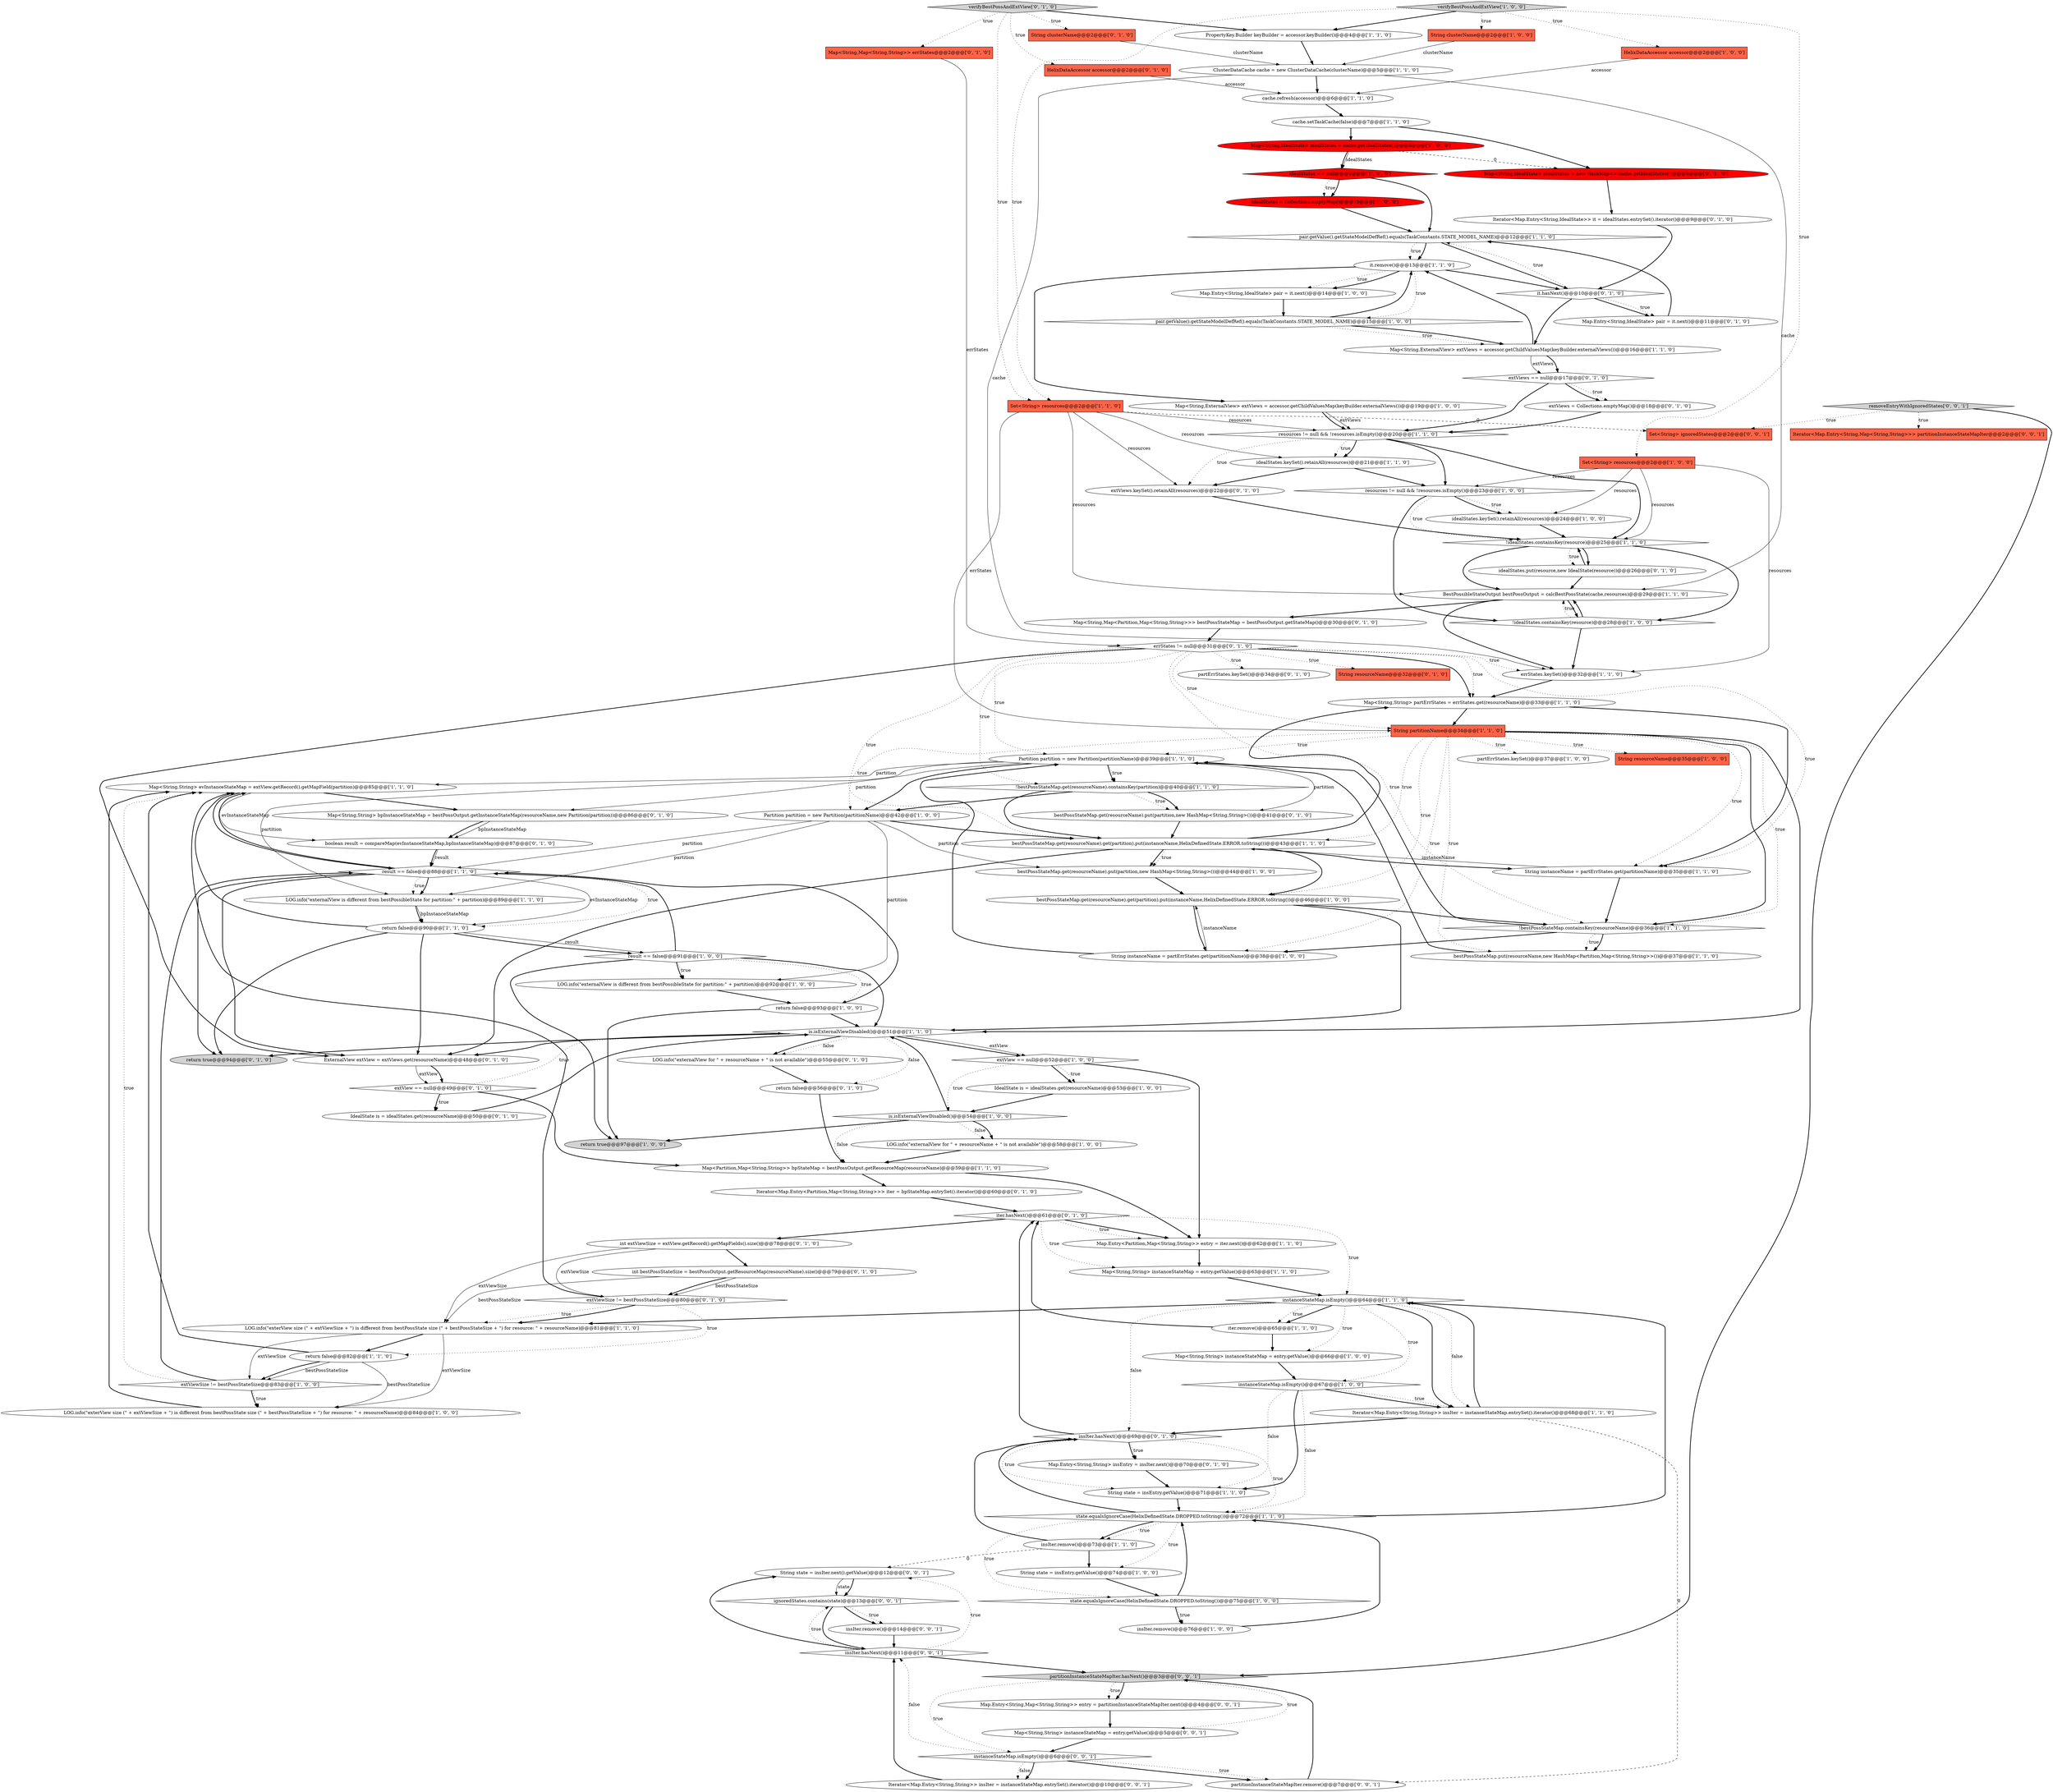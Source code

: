 digraph {
7 [style = filled, label = "Map<String,String> evInstanceStateMap = extView.getRecord().getMapField(partition)@@@85@@@['1', '1', '0']", fillcolor = white, shape = ellipse image = "AAA0AAABBB1BBB"];
43 [style = filled, label = "!idealStates.containsKey(resource)@@@28@@@['1', '0', '0']", fillcolor = white, shape = diamond image = "AAA0AAABBB1BBB"];
40 [style = filled, label = "BestPossibleStateOutput bestPossOutput = calcBestPossState(cache,resources)@@@29@@@['1', '1', '0']", fillcolor = white, shape = ellipse image = "AAA0AAABBB1BBB"];
102 [style = filled, label = "verifyBestPossAndExtView['0', '1', '0']", fillcolor = lightgray, shape = diamond image = "AAA0AAABBB2BBB"];
14 [style = filled, label = "HelixDataAccessor accessor@@@2@@@['1', '0', '0']", fillcolor = tomato, shape = box image = "AAA0AAABBB1BBB"];
44 [style = filled, label = "Set<String> resources@@@2@@@['1', '0', '0']", fillcolor = tomato, shape = box image = "AAA0AAABBB1BBB"];
66 [style = filled, label = "Partition partition = new Partition(partitionName)@@@39@@@['1', '1', '0']", fillcolor = white, shape = ellipse image = "AAA0AAABBB1BBB"];
77 [style = filled, label = "return true@@@94@@@['0', '1', '0']", fillcolor = lightgray, shape = ellipse image = "AAA0AAABBB2BBB"];
19 [style = filled, label = "String resourceName@@@35@@@['1', '0', '0']", fillcolor = tomato, shape = box image = "AAA0AAABBB1BBB"];
18 [style = filled, label = "String instanceName = partErrStates.get(partitionName)@@@38@@@['1', '0', '0']", fillcolor = white, shape = ellipse image = "AAA0AAABBB1BBB"];
63 [style = filled, label = "Set<String> resources@@@2@@@['1', '1', '0']", fillcolor = tomato, shape = box image = "AAA0AAABBB1BBB"];
34 [style = filled, label = "idealStates == null@@@9@@@['1', '0', '0']", fillcolor = red, shape = diamond image = "AAA1AAABBB1BBB"];
37 [style = filled, label = "insIter.remove()@@@76@@@['1', '0', '0']", fillcolor = white, shape = ellipse image = "AAA0AAABBB1BBB"];
26 [style = filled, label = "PropertyKey.Builder keyBuilder = accessor.keyBuilder()@@@4@@@['1', '1', '0']", fillcolor = white, shape = ellipse image = "AAA0AAABBB1BBB"];
20 [style = filled, label = "!bestPossStateMap.containsKey(resourceName)@@@36@@@['1', '1', '0']", fillcolor = white, shape = diamond image = "AAA0AAABBB1BBB"];
72 [style = filled, label = "Iterator<Map.Entry<Partition,Map<String,String>>> iter = bpStateMap.entrySet().iterator()@@@60@@@['0', '1', '0']", fillcolor = white, shape = ellipse image = "AAA0AAABBB2BBB"];
60 [style = filled, label = "String partitionName@@@34@@@['1', '1', '0']", fillcolor = tomato, shape = box image = "AAA0AAABBB1BBB"];
96 [style = filled, label = "extViews = Collections.emptyMap()@@@18@@@['0', '1', '0']", fillcolor = white, shape = ellipse image = "AAA0AAABBB2BBB"];
3 [style = filled, label = "String clusterName@@@2@@@['1', '0', '0']", fillcolor = tomato, shape = box image = "AAA0AAABBB1BBB"];
30 [style = filled, label = "bestPossStateMap.put(resourceName,new HashMap<Partition,Map<String,String>>())@@@37@@@['1', '1', '0']", fillcolor = white, shape = ellipse image = "AAA0AAABBB1BBB"];
62 [style = filled, label = "Map<String,ExternalView> extViews = accessor.getChildValuesMap(keyBuilder.externalViews())@@@16@@@['1', '1', '0']", fillcolor = white, shape = ellipse image = "AAA0AAABBB1BBB"];
80 [style = filled, label = "LOG.info(\"externalView for \" + resourceName + \" is not available\")@@@55@@@['0', '1', '0']", fillcolor = white, shape = ellipse image = "AAA0AAABBB2BBB"];
36 [style = filled, label = "idealStates.keySet().retainAll(resources)@@@24@@@['1', '0', '0']", fillcolor = white, shape = ellipse image = "AAA0AAABBB1BBB"];
0 [style = filled, label = "verifyBestPossAndExtView['1', '0', '0']", fillcolor = lightgray, shape = diamond image = "AAA0AAABBB1BBB"];
87 [style = filled, label = "idealStates.put(resource,new IdealState(resource))@@@26@@@['0', '1', '0']", fillcolor = white, shape = ellipse image = "AAA0AAABBB2BBB"];
89 [style = filled, label = "boolean result = compareMap(evInstanceStateMap,bpInstanceStateMap)@@@87@@@['0', '1', '0']", fillcolor = white, shape = ellipse image = "AAA0AAABBB2BBB"];
115 [style = filled, label = "ignoredStates.contains(state)@@@13@@@['0', '0', '1']", fillcolor = white, shape = diamond image = "AAA0AAABBB3BBB"];
23 [style = filled, label = "return false@@@82@@@['1', '1', '0']", fillcolor = white, shape = ellipse image = "AAA0AAABBB1BBB"];
95 [style = filled, label = "insIter.hasNext()@@@69@@@['0', '1', '0']", fillcolor = white, shape = diamond image = "AAA0AAABBB2BBB"];
57 [style = filled, label = "Map<String,IdealState> idealStates = cache.getIdealStates()@@@8@@@['1', '0', '0']", fillcolor = red, shape = ellipse image = "AAA1AAABBB1BBB"];
75 [style = filled, label = "partErrStates.keySet()@@@34@@@['0', '1', '0']", fillcolor = white, shape = ellipse image = "AAA0AAABBB2BBB"];
108 [style = filled, label = "partitionInstanceStateMapIter.remove()@@@7@@@['0', '0', '1']", fillcolor = white, shape = ellipse image = "AAA0AAABBB3BBB"];
73 [style = filled, label = "extViewSize != bestPossStateSize@@@80@@@['0', '1', '0']", fillcolor = white, shape = diamond image = "AAA0AAABBB2BBB"];
52 [style = filled, label = "LOG.info(\"externalView is different from bestPossibleState for partition:\" + partition)@@@89@@@['1', '1', '0']", fillcolor = white, shape = ellipse image = "AAA0AAABBB1BBB"];
81 [style = filled, label = "Map<String,String> bpInstanceStateMap = bestPossOutput.getInstanceStateMap(resourceName,new Partition(partition))@@@86@@@['0', '1', '0']", fillcolor = white, shape = ellipse image = "AAA0AAABBB2BBB"];
39 [style = filled, label = "bestPossStateMap.get(resourceName).put(partition,new HashMap<String,String>())@@@44@@@['1', '0', '0']", fillcolor = white, shape = ellipse image = "AAA0AAABBB1BBB"];
8 [style = filled, label = "!bestPossStateMap.get(resourceName).containsKey(partition)@@@40@@@['1', '1', '0']", fillcolor = white, shape = diamond image = "AAA0AAABBB1BBB"];
68 [style = filled, label = "instanceStateMap.isEmpty()@@@64@@@['1', '1', '0']", fillcolor = white, shape = diamond image = "AAA0AAABBB1BBB"];
64 [style = filled, label = "bestPossStateMap.get(resourceName).get(partition).put(instanceName,HelixDefinedState.ERROR.toString())@@@46@@@['1', '0', '0']", fillcolor = white, shape = ellipse image = "AAA0AAABBB1BBB"];
51 [style = filled, label = "resources != null && !resources.isEmpty()@@@20@@@['1', '1', '0']", fillcolor = white, shape = diamond image = "AAA0AAABBB1BBB"];
106 [style = filled, label = "insIter.remove()@@@14@@@['0', '0', '1']", fillcolor = white, shape = ellipse image = "AAA0AAABBB3BBB"];
11 [style = filled, label = "Map.Entry<String,IdealState> pair = it.next()@@@14@@@['1', '0', '0']", fillcolor = white, shape = ellipse image = "AAA0AAABBB1BBB"];
6 [style = filled, label = "Iterator<Map.Entry<String,String>> insIter = instanceStateMap.entrySet().iterator()@@@68@@@['1', '1', '0']", fillcolor = white, shape = ellipse image = "AAA0AAABBB1BBB"];
22 [style = filled, label = "idealStates = Collections.emptyMap()@@@10@@@['1', '0', '0']", fillcolor = red, shape = ellipse image = "AAA1AAABBB1BBB"];
107 [style = filled, label = "partitionInstanceStateMapIter.hasNext()@@@3@@@['0', '0', '1']", fillcolor = lightgray, shape = diamond image = "AAA0AAABBB3BBB"];
42 [style = filled, label = "ClusterDataCache cache = new ClusterDataCache(clusterName)@@@5@@@['1', '1', '0']", fillcolor = white, shape = ellipse image = "AAA0AAABBB1BBB"];
21 [style = filled, label = "String instanceName = partErrStates.get(partitionName)@@@35@@@['1', '1', '0']", fillcolor = white, shape = ellipse image = "AAA0AAABBB1BBB"];
56 [style = filled, label = "extViewSize != bestPossStateSize@@@83@@@['1', '0', '0']", fillcolor = white, shape = diamond image = "AAA0AAABBB1BBB"];
65 [style = filled, label = "it.remove()@@@13@@@['1', '1', '0']", fillcolor = white, shape = ellipse image = "AAA0AAABBB1BBB"];
98 [style = filled, label = "ExternalView extView = extViews.get(resourceName)@@@48@@@['0', '1', '0']", fillcolor = white, shape = ellipse image = "AAA0AAABBB2BBB"];
92 [style = filled, label = "IdealState is = idealStates.get(resourceName)@@@50@@@['0', '1', '0']", fillcolor = white, shape = ellipse image = "AAA0AAABBB2BBB"];
15 [style = filled, label = "cache.setTaskCache(false)@@@7@@@['1', '1', '0']", fillcolor = white, shape = ellipse image = "AAA0AAABBB1BBB"];
83 [style = filled, label = "Iterator<Map.Entry<String,IdealState>> it = idealStates.entrySet().iterator()@@@9@@@['0', '1', '0']", fillcolor = white, shape = ellipse image = "AAA0AAABBB2BBB"];
104 [style = filled, label = "removeEntryWithIgnoredStates['0', '0', '1']", fillcolor = lightgray, shape = diamond image = "AAA0AAABBB3BBB"];
70 [style = filled, label = "cache.refresh(accessor)@@@6@@@['1', '1', '0']", fillcolor = white, shape = ellipse image = "AAA0AAABBB1BBB"];
84 [style = filled, label = "Map.Entry<String,IdealState> pair = it.next()@@@11@@@['0', '1', '0']", fillcolor = white, shape = ellipse image = "AAA0AAABBB2BBB"];
90 [style = filled, label = "extViews.keySet().retainAll(resources)@@@22@@@['0', '1', '0']", fillcolor = white, shape = ellipse image = "AAA0AAABBB2BBB"];
109 [style = filled, label = "Map<String,String> instanceStateMap = entry.getValue()@@@5@@@['0', '0', '1']", fillcolor = white, shape = ellipse image = "AAA0AAABBB3BBB"];
71 [style = filled, label = "Map<String,Map<String,String>> errStates@@@2@@@['0', '1', '0']", fillcolor = tomato, shape = box image = "AAA0AAABBB2BBB"];
5 [style = filled, label = "Map<String,String> instanceStateMap = entry.getValue()@@@66@@@['1', '0', '0']", fillcolor = white, shape = ellipse image = "AAA0AAABBB1BBB"];
17 [style = filled, label = "!idealStates.containsKey(resource)@@@25@@@['1', '1', '0']", fillcolor = white, shape = diamond image = "AAA0AAABBB1BBB"];
53 [style = filled, label = "LOG.info(\"exterView size (\" + extViewSize + \") is different from bestPossState size (\" + bestPossStateSize + \") for resource: \" + resourceName)@@@84@@@['1', '0', '0']", fillcolor = white, shape = ellipse image = "AAA0AAABBB1BBB"];
48 [style = filled, label = "idealStates.keySet().retainAll(resources)@@@21@@@['1', '1', '0']", fillcolor = white, shape = ellipse image = "AAA0AAABBB1BBB"];
27 [style = filled, label = "iter.remove()@@@65@@@['1', '1', '0']", fillcolor = white, shape = ellipse image = "AAA0AAABBB1BBB"];
79 [style = filled, label = "errStates != null@@@31@@@['0', '1', '0']", fillcolor = white, shape = diamond image = "AAA0AAABBB2BBB"];
16 [style = filled, label = "IdealState is = idealStates.get(resourceName)@@@53@@@['1', '0', '0']", fillcolor = white, shape = ellipse image = "AAA0AAABBB1BBB"];
100 [style = filled, label = "Map<String,IdealState> idealStates = new HashMap<>(cache.getIdealStates())@@@8@@@['0', '1', '0']", fillcolor = red, shape = ellipse image = "AAA1AAABBB2BBB"];
78 [style = filled, label = "String resourceName@@@32@@@['0', '1', '0']", fillcolor = tomato, shape = box image = "AAA0AAABBB2BBB"];
86 [style = filled, label = "extView == null@@@49@@@['0', '1', '0']", fillcolor = white, shape = diamond image = "AAA0AAABBB2BBB"];
4 [style = filled, label = "return false@@@90@@@['1', '1', '0']", fillcolor = white, shape = ellipse image = "AAA0AAABBB1BBB"];
99 [style = filled, label = "int extViewSize = extView.getRecord().getMapFields().size()@@@78@@@['0', '1', '0']", fillcolor = white, shape = ellipse image = "AAA0AAABBB2BBB"];
38 [style = filled, label = "String state = insEntry.getValue()@@@74@@@['1', '0', '0']", fillcolor = white, shape = ellipse image = "AAA0AAABBB1BBB"];
33 [style = filled, label = "Map<String,String> partErrStates = errStates.get(resourceName)@@@33@@@['1', '1', '0']", fillcolor = white, shape = ellipse image = "AAA0AAABBB1BBB"];
12 [style = filled, label = "Map<String,String> instanceStateMap = entry.getValue()@@@63@@@['1', '1', '0']", fillcolor = white, shape = ellipse image = "AAA0AAABBB1BBB"];
13 [style = filled, label = "state.equalsIgnoreCase(HelixDefinedState.DROPPED.toString())@@@72@@@['1', '1', '0']", fillcolor = white, shape = diamond image = "AAA0AAABBB1BBB"];
97 [style = filled, label = "int bestPossStateSize = bestPossOutput.getResourceMap(resourceName).size()@@@79@@@['0', '1', '0']", fillcolor = white, shape = ellipse image = "AAA0AAABBB2BBB"];
101 [style = filled, label = "iter.hasNext()@@@61@@@['0', '1', '0']", fillcolor = white, shape = diamond image = "AAA0AAABBB2BBB"];
88 [style = filled, label = "extViews == null@@@17@@@['0', '1', '0']", fillcolor = white, shape = diamond image = "AAA0AAABBB2BBB"];
31 [style = filled, label = "instanceStateMap.isEmpty()@@@67@@@['1', '0', '0']", fillcolor = white, shape = diamond image = "AAA0AAABBB1BBB"];
76 [style = filled, label = "bestPossStateMap.get(resourceName).put(partition,new HashMap<String,String>())@@@41@@@['0', '1', '0']", fillcolor = white, shape = ellipse image = "AAA0AAABBB2BBB"];
35 [style = filled, label = "Partition partition = new Partition(partitionName)@@@42@@@['1', '0', '0']", fillcolor = white, shape = ellipse image = "AAA0AAABBB1BBB"];
47 [style = filled, label = "bestPossStateMap.get(resourceName).get(partition).put(instanceName,HelixDefinedState.ERROR.toString())@@@43@@@['1', '1', '0']", fillcolor = white, shape = ellipse image = "AAA0AAABBB1BBB"];
110 [style = filled, label = "Map.Entry<String,Map<String,String>> entry = partitionInstanceStateMapIter.next()@@@4@@@['0', '0', '1']", fillcolor = white, shape = ellipse image = "AAA0AAABBB3BBB"];
50 [style = filled, label = "Map<Partition,Map<String,String>> bpStateMap = bestPossOutput.getResourceMap(resourceName)@@@59@@@['1', '1', '0']", fillcolor = white, shape = ellipse image = "AAA0AAABBB1BBB"];
55 [style = filled, label = "result == false@@@91@@@['1', '0', '0']", fillcolor = white, shape = diamond image = "AAA0AAABBB1BBB"];
41 [style = filled, label = "insIter.remove()@@@73@@@['1', '1', '0']", fillcolor = white, shape = ellipse image = "AAA0AAABBB1BBB"];
61 [style = filled, label = "state.equalsIgnoreCase(HelixDefinedState.DROPPED.toString())@@@75@@@['1', '0', '0']", fillcolor = white, shape = diamond image = "AAA0AAABBB1BBB"];
91 [style = filled, label = "return false@@@56@@@['0', '1', '0']", fillcolor = white, shape = ellipse image = "AAA0AAABBB2BBB"];
24 [style = filled, label = "result == false@@@88@@@['1', '1', '0']", fillcolor = white, shape = diamond image = "AAA0AAABBB1BBB"];
112 [style = filled, label = "String state = insIter.next().getValue()@@@12@@@['0', '0', '1']", fillcolor = white, shape = ellipse image = "AAA0AAABBB3BBB"];
111 [style = filled, label = "instanceStateMap.isEmpty()@@@6@@@['0', '0', '1']", fillcolor = white, shape = diamond image = "AAA0AAABBB3BBB"];
32 [style = filled, label = "Map<String,ExternalView> extViews = accessor.getChildValuesMap(keyBuilder.externalViews())@@@19@@@['1', '0', '0']", fillcolor = white, shape = ellipse image = "AAA0AAABBB1BBB"];
67 [style = filled, label = "LOG.info(\"externalView for \" + resourceName + \" is not available\")@@@58@@@['1', '0', '0']", fillcolor = white, shape = ellipse image = "AAA0AAABBB1BBB"];
46 [style = filled, label = "pair.getValue().getStateModelDefRef().equals(TaskConstants.STATE_MODEL_NAME)@@@15@@@['1', '0', '0']", fillcolor = white, shape = diamond image = "AAA0AAABBB1BBB"];
29 [style = filled, label = "return false@@@93@@@['1', '0', '0']", fillcolor = white, shape = ellipse image = "AAA0AAABBB1BBB"];
9 [style = filled, label = "LOG.info(\"externalView is different from bestPossibleState for partition:\" + partition)@@@92@@@['1', '0', '0']", fillcolor = white, shape = ellipse image = "AAA0AAABBB1BBB"];
45 [style = filled, label = "pair.getValue().getStateModelDefRef().equals(TaskConstants.STATE_MODEL_NAME)@@@12@@@['1', '1', '0']", fillcolor = white, shape = diamond image = "AAA0AAABBB1BBB"];
58 [style = filled, label = "errStates.keySet()@@@32@@@['1', '1', '0']", fillcolor = white, shape = ellipse image = "AAA0AAABBB1BBB"];
1 [style = filled, label = "is.isExternalViewDisabled()@@@51@@@['1', '1', '0']", fillcolor = white, shape = diamond image = "AAA0AAABBB1BBB"];
94 [style = filled, label = "it.hasNext()@@@10@@@['0', '1', '0']", fillcolor = white, shape = diamond image = "AAA0AAABBB2BBB"];
59 [style = filled, label = "resources != null && !resources.isEmpty()@@@23@@@['1', '0', '0']", fillcolor = white, shape = diamond image = "AAA0AAABBB1BBB"];
114 [style = filled, label = "Iterator<Map.Entry<String,String>> insIter = instanceStateMap.entrySet().iterator()@@@10@@@['0', '0', '1']", fillcolor = white, shape = ellipse image = "AAA0AAABBB3BBB"];
69 [style = filled, label = "extView == null@@@52@@@['1', '0', '0']", fillcolor = white, shape = diamond image = "AAA0AAABBB1BBB"];
105 [style = filled, label = "Set<String> ignoredStates@@@2@@@['0', '0', '1']", fillcolor = tomato, shape = box image = "AAA0AAABBB3BBB"];
10 [style = filled, label = "Map.Entry<Partition,Map<String,String>> entry = iter.next()@@@62@@@['1', '1', '0']", fillcolor = white, shape = ellipse image = "AAA0AAABBB1BBB"];
49 [style = filled, label = "is.isExternalViewDisabled()@@@54@@@['1', '0', '0']", fillcolor = white, shape = diamond image = "AAA0AAABBB1BBB"];
82 [style = filled, label = "Map<String,Map<Partition,Map<String,String>>> bestPossStateMap = bestPossOutput.getStateMap()@@@30@@@['0', '1', '0']", fillcolor = white, shape = ellipse image = "AAA0AAABBB2BBB"];
74 [style = filled, label = "String clusterName@@@2@@@['0', '1', '0']", fillcolor = tomato, shape = box image = "AAA0AAABBB2BBB"];
113 [style = filled, label = "insIter.hasNext()@@@11@@@['0', '0', '1']", fillcolor = white, shape = diamond image = "AAA0AAABBB3BBB"];
103 [style = filled, label = "Iterator<Map.Entry<String,Map<String,String>>> partitionInstanceStateMapIter@@@2@@@['0', '0', '1']", fillcolor = tomato, shape = box image = "AAA0AAABBB3BBB"];
2 [style = filled, label = "return true@@@97@@@['1', '0', '0']", fillcolor = lightgray, shape = ellipse image = "AAA0AAABBB1BBB"];
93 [style = filled, label = "HelixDataAccessor accessor@@@2@@@['0', '1', '0']", fillcolor = tomato, shape = box image = "AAA0AAABBB2BBB"];
54 [style = filled, label = "String state = insEntry.getValue()@@@71@@@['1', '1', '0']", fillcolor = white, shape = ellipse image = "AAA0AAABBB1BBB"];
25 [style = filled, label = "partErrStates.keySet()@@@37@@@['1', '0', '0']", fillcolor = white, shape = ellipse image = "AAA0AAABBB1BBB"];
85 [style = filled, label = "Map.Entry<String,String> insEntry = insIter.next()@@@70@@@['0', '1', '0']", fillcolor = white, shape = ellipse image = "AAA0AAABBB2BBB"];
28 [style = filled, label = "LOG.info(\"exterView size (\" + extViewSize + \") is different from bestPossState size (\" + bestPossStateSize + \") for resource: \" + resourceName)@@@81@@@['1', '1', '0']", fillcolor = white, shape = ellipse image = "AAA0AAABBB1BBB"];
71->79 [style = solid, label="errStates"];
1->69 [style = bold, label=""];
102->63 [style = dotted, label="true"];
18->64 [style = solid, label="instanceName"];
61->37 [style = bold, label=""];
1->80 [style = dotted, label="false"];
45->65 [style = bold, label=""];
107->110 [style = dotted, label="true"];
111->108 [style = dotted, label="true"];
61->37 [style = dotted, label="true"];
24->77 [style = bold, label=""];
6->95 [style = bold, label=""];
46->62 [style = dotted, label="true"];
24->4 [style = dotted, label="true"];
13->41 [style = dotted, label="true"];
64->18 [style = bold, label=""];
79->33 [style = dotted, label="true"];
44->59 [style = solid, label="resources"];
63->90 [style = solid, label="resources"];
55->2 [style = bold, label=""];
51->48 [style = dotted, label="true"];
69->49 [style = dotted, label="true"];
23->56 [style = solid, label="bestPossStateSize"];
32->51 [style = solid, label="extViews"];
95->13 [style = dotted, label="true"];
11->46 [style = bold, label=""];
85->54 [style = bold, label=""];
115->106 [style = dotted, label="true"];
42->40 [style = solid, label="cache"];
47->33 [style = bold, label=""];
98->86 [style = solid, label="extView"];
15->57 [style = bold, label=""];
15->100 [style = bold, label=""];
106->113 [style = bold, label=""];
60->35 [style = dotted, label="true"];
68->31 [style = dotted, label="true"];
57->34 [style = bold, label=""];
65->11 [style = dotted, label="true"];
12->68 [style = bold, label=""];
104->105 [style = dotted, label="true"];
99->97 [style = bold, label=""];
35->52 [style = solid, label="partition"];
104->107 [style = bold, label=""];
60->18 [style = dotted, label="true"];
72->101 [style = bold, label=""];
43->40 [style = bold, label=""];
101->68 [style = dotted, label="true"];
1->98 [style = bold, label=""];
86->92 [style = dotted, label="true"];
6->108 [style = dashed, label="0"];
69->16 [style = bold, label=""];
29->2 [style = bold, label=""];
51->48 [style = bold, label=""];
31->54 [style = dotted, label="false"];
31->6 [style = bold, label=""];
1->91 [style = dotted, label="false"];
16->49 [style = bold, label=""];
20->30 [style = dotted, label="true"];
10->12 [style = bold, label=""];
45->94 [style = bold, label=""];
39->64 [style = bold, label=""];
62->65 [style = bold, label=""];
49->67 [style = dotted, label="false"];
50->10 [style = bold, label=""];
51->17 [style = bold, label=""];
70->15 [style = bold, label=""];
66->7 [style = solid, label="partition"];
8->47 [style = bold, label=""];
66->76 [style = solid, label="partition"];
49->67 [style = bold, label=""];
13->68 [style = bold, label=""];
79->75 [style = dotted, label="true"];
102->93 [style = dotted, label="true"];
0->3 [style = dotted, label="true"];
36->17 [style = bold, label=""];
27->5 [style = bold, label=""];
29->1 [style = bold, label=""];
48->90 [style = bold, label=""];
24->98 [style = bold, label=""];
94->45 [style = dotted, label="true"];
9->29 [style = bold, label=""];
100->83 [style = bold, label=""];
56->53 [style = bold, label=""];
43->58 [style = bold, label=""];
64->1 [style = bold, label=""];
17->87 [style = bold, label=""];
60->1 [style = bold, label=""];
81->89 [style = bold, label=""];
35->24 [style = solid, label="partition"];
4->98 [style = bold, label=""];
113->107 [style = bold, label=""];
73->28 [style = dotted, label="true"];
104->103 [style = dotted, label="true"];
47->64 [style = bold, label=""];
63->105 [style = dashed, label="0"];
26->42 [style = bold, label=""];
81->89 [style = solid, label="bpInstanceStateMap"];
0->44 [style = dotted, label="true"];
60->64 [style = dotted, label="true"];
79->20 [style = dotted, label="true"];
45->65 [style = dotted, label="true"];
42->70 [style = bold, label=""];
44->17 [style = solid, label="resources"];
66->8 [style = bold, label=""];
31->6 [style = dotted, label="true"];
8->76 [style = dotted, label="true"];
61->13 [style = bold, label=""];
76->47 [style = bold, label=""];
65->46 [style = dotted, label="true"];
97->28 [style = solid, label="bestPossStateSize"];
47->39 [style = bold, label=""];
107->109 [style = dotted, label="true"];
41->112 [style = dashed, label="0"];
7->81 [style = bold, label=""];
94->62 [style = bold, label=""];
66->35 [style = bold, label=""];
109->111 [style = bold, label=""];
27->101 [style = bold, label=""];
24->52 [style = dotted, label="true"];
73->23 [style = dotted, label="true"];
20->18 [style = bold, label=""];
87->40 [style = bold, label=""];
7->24 [style = bold, label=""];
34->22 [style = dotted, label="true"];
60->25 [style = dotted, label="true"];
115->106 [style = bold, label=""];
55->9 [style = dotted, label="true"];
49->1 [style = bold, label=""];
40->82 [style = bold, label=""];
51->90 [style = dotted, label="true"];
79->21 [style = dotted, label="true"];
110->109 [style = bold, label=""];
60->47 [style = dotted, label="true"];
99->73 [style = solid, label="extViewSize"];
64->20 [style = bold, label=""];
90->17 [style = bold, label=""];
87->17 [style = bold, label=""];
1->69 [style = solid, label="extView"];
102->74 [style = dotted, label="true"];
41->38 [style = bold, label=""];
0->14 [style = dotted, label="true"];
4->55 [style = solid, label="result"];
62->88 [style = solid, label="extViews"];
23->7 [style = bold, label=""];
101->10 [style = bold, label=""];
50->72 [style = bold, label=""];
14->70 [style = solid, label="accessor"];
37->13 [style = bold, label=""];
8->76 [style = bold, label=""];
68->6 [style = bold, label=""];
24->7 [style = bold, label=""];
59->43 [style = bold, label=""];
68->6 [style = dotted, label="false"];
32->51 [style = bold, label=""];
80->91 [style = bold, label=""];
55->9 [style = bold, label=""];
111->114 [style = dotted, label="false"];
88->96 [style = dotted, label="true"];
18->66 [style = bold, label=""];
79->66 [style = dotted, label="true"];
60->20 [style = bold, label=""];
60->66 [style = dotted, label="true"];
86->50 [style = bold, label=""];
22->45 [style = bold, label=""];
96->51 [style = bold, label=""];
41->95 [style = bold, label=""];
86->1 [style = dotted, label="true"];
113->112 [style = bold, label=""];
114->113 [style = bold, label=""];
102->26 [style = bold, label=""];
44->58 [style = solid, label="resources"];
17->87 [style = dotted, label="true"];
107->110 [style = bold, label=""];
44->36 [style = solid, label="resources"];
52->4 [style = bold, label=""];
112->115 [style = solid, label="state"];
79->78 [style = dotted, label="true"];
66->52 [style = solid, label="partition"];
74->42 [style = solid, label="clusterName"];
65->11 [style = bold, label=""];
17->40 [style = bold, label=""];
113->112 [style = dotted, label="true"];
73->7 [style = bold, label=""];
79->8 [style = dotted, label="true"];
56->24 [style = bold, label=""];
47->98 [style = bold, label=""];
13->38 [style = dotted, label="true"];
79->98 [style = bold, label=""];
92->1 [style = bold, label=""];
91->50 [style = bold, label=""];
108->107 [style = bold, label=""];
8->35 [style = bold, label=""];
4->7 [style = bold, label=""];
35->9 [style = solid, label="partition"];
95->54 [style = dotted, label="true"];
13->41 [style = bold, label=""];
17->43 [style = bold, label=""];
93->70 [style = solid, label="accessor"];
55->29 [style = dotted, label="true"];
83->94 [style = bold, label=""];
84->45 [style = bold, label=""];
63->51 [style = solid, label="resources"];
28->23 [style = bold, label=""];
79->33 [style = bold, label=""];
1->77 [style = bold, label=""];
111->114 [style = bold, label=""];
47->39 [style = dotted, label="true"];
107->111 [style = dotted, label="true"];
60->19 [style = dotted, label="true"];
57->100 [style = dashed, label="0"];
68->5 [style = dotted, label="true"];
4->77 [style = bold, label=""];
21->47 [style = solid, label="instanceName"];
43->40 [style = dotted, label="true"];
49->2 [style = bold, label=""];
20->66 [style = bold, label=""];
101->10 [style = dotted, label="true"];
69->10 [style = bold, label=""];
28->56 [style = solid, label="extViewSize"];
40->43 [style = bold, label=""];
99->28 [style = solid, label="extViewSize"];
52->4 [style = solid, label="bpInstanceStateMap"];
68->27 [style = bold, label=""];
88->51 [style = bold, label=""];
23->53 [style = solid, label="bestPossStateSize"];
63->40 [style = solid, label="resources"];
66->81 [style = solid, label="partition"];
89->24 [style = solid, label="result"];
68->28 [style = bold, label=""];
59->17 [style = dotted, label="true"];
79->58 [style = dotted, label="true"];
31->54 [style = bold, label=""];
115->113 [style = bold, label=""];
113->115 [style = dotted, label="true"];
13->95 [style = bold, label=""];
48->59 [style = bold, label=""];
97->73 [style = bold, label=""];
112->115 [style = bold, label=""];
23->56 [style = bold, label=""];
94->84 [style = bold, label=""];
0->26 [style = bold, label=""];
89->24 [style = bold, label=""];
56->7 [style = dotted, label="true"];
79->47 [style = dotted, label="true"];
33->60 [style = bold, label=""];
1->80 [style = bold, label=""];
101->12 [style = dotted, label="true"];
49->50 [style = dotted, label="false"];
30->66 [style = bold, label=""];
34->45 [style = bold, label=""];
24->4 [style = solid, label="evInstanceStateMap"];
47->21 [style = bold, label=""];
60->21 [style = dotted, label="true"];
55->24 [style = bold, label=""];
62->88 [style = bold, label=""];
95->85 [style = bold, label=""];
69->16 [style = dotted, label="true"];
95->101 [style = bold, label=""];
79->60 [style = dotted, label="true"];
95->85 [style = dotted, label="true"];
38->61 [style = bold, label=""];
97->73 [style = solid, label="bestPossStateSize"];
73->28 [style = bold, label=""];
101->99 [style = bold, label=""];
34->22 [style = bold, label=""];
65->94 [style = bold, label=""];
51->59 [style = bold, label=""];
98->86 [style = bold, label=""];
94->84 [style = dotted, label="true"];
58->33 [style = bold, label=""];
42->58 [style = solid, label="cache"];
86->92 [style = bold, label=""];
66->8 [style = dotted, label="true"];
102->71 [style = dotted, label="true"];
67->50 [style = bold, label=""];
111->113 [style = dotted, label="false"];
57->34 [style = solid, label="idealStates"];
21->20 [style = bold, label=""];
63->48 [style = solid, label="resources"];
53->7 [style = bold, label=""];
5->31 [style = bold, label=""];
54->13 [style = bold, label=""];
60->20 [style = dotted, label="true"];
28->53 [style = solid, label="extViewSize"];
31->13 [style = dotted, label="false"];
59->36 [style = dotted, label="true"];
60->30 [style = dotted, label="true"];
55->1 [style = bold, label=""];
68->27 [style = dotted, label="true"];
56->53 [style = dotted, label="true"];
82->79 [style = bold, label=""];
35->47 [style = bold, label=""];
59->36 [style = bold, label=""];
68->95 [style = dotted, label="false"];
24->52 [style = bold, label=""];
6->68 [style = bold, label=""];
4->55 [style = bold, label=""];
88->96 [style = bold, label=""];
63->60 [style = solid, label="errStates"];
33->21 [style = bold, label=""];
46->65 [style = bold, label=""];
29->24 [style = bold, label=""];
20->30 [style = bold, label=""];
46->62 [style = bold, label=""];
3->42 [style = solid, label="clusterName"];
35->39 [style = solid, label="partition"];
7->89 [style = solid, label="evInstanceStateMap"];
13->61 [style = dotted, label="true"];
0->63 [style = dotted, label="true"];
111->108 [style = bold, label=""];
65->32 [style = bold, label=""];
40->58 [style = bold, label=""];
}
